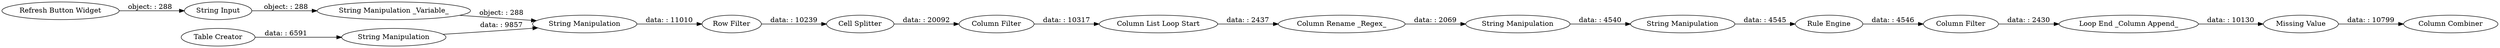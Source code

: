 digraph {
	"476862708610277584_10" [label="Column List Loop Start"]
	"476862708610277584_18" [label="Missing Value"]
	"476862708610277584_14" [label="Column Rename _Regex_"]
	"476862708610277584_15" [label="Rule Engine"]
	"476862708610277584_4" [label="String Manipulation"]
	"476862708610277584_11" [label="Column Filter"]
	"476862708610277584_3" [label="Table Creator"]
	"476862708610277584_1" [label="Refresh Button Widget"]
	"476862708610277584_13" [label="Loop End _Column Append_"]
	"476862708610277584_12" [label="String Manipulation"]
	"476862708610277584_9" [label="Cell Splitter"]
	"476862708610277584_2" [label="String Input"]
	"476862708610277584_7" [label="Row Filter"]
	"476862708610277584_16" [label="Column Filter"]
	"476862708610277584_6" [label="String Manipulation _Variable_"]
	"476862708610277584_5" [label="String Manipulation"]
	"476862708610277584_25" [label="Column Combiner"]
	"476862708610277584_24" [label="String Manipulation"]
	"476862708610277584_7" -> "476862708610277584_9" [label="data: : 10239"]
	"476862708610277584_13" -> "476862708610277584_18" [label="data: : 10130"]
	"476862708610277584_18" -> "476862708610277584_25" [label="data: : 10799"]
	"476862708610277584_6" -> "476862708610277584_4" [label="object: : 288"]
	"476862708610277584_4" -> "476862708610277584_7" [label="data: : 11010"]
	"476862708610277584_12" -> "476862708610277584_24" [label="data: : 4540"]
	"476862708610277584_14" -> "476862708610277584_12" [label="data: : 2069"]
	"476862708610277584_5" -> "476862708610277584_4" [label="data: : 9857"]
	"476862708610277584_16" -> "476862708610277584_13" [label="data: : 2430"]
	"476862708610277584_10" -> "476862708610277584_14" [label="data: : 2437"]
	"476862708610277584_3" -> "476862708610277584_5" [label="data: : 6591"]
	"476862708610277584_1" -> "476862708610277584_2" [label="object: : 288"]
	"476862708610277584_24" -> "476862708610277584_15" [label="data: : 4545"]
	"476862708610277584_11" -> "476862708610277584_10" [label="data: : 10317"]
	"476862708610277584_9" -> "476862708610277584_11" [label="data: : 20092"]
	"476862708610277584_15" -> "476862708610277584_16" [label="data: : 4546"]
	"476862708610277584_2" -> "476862708610277584_6" [label="object: : 288"]
	rankdir=LR
}
